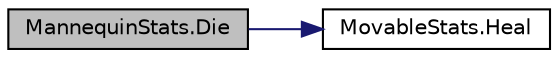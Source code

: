 digraph "MannequinStats.Die"
{
 // INTERACTIVE_SVG=YES
 // LATEX_PDF_SIZE
  bgcolor="transparent";
  edge [fontname="Helvetica",fontsize="10",labelfontname="Helvetica",labelfontsize="10"];
  node [fontname="Helvetica",fontsize="10",shape=record];
  rankdir="LR";
  Node1 [label="MannequinStats.Die",height=0.2,width=0.4,color="black", fillcolor="grey75", style="filled", fontcolor="black",tooltip="Function that implements what is done when this entity dies."];
  Node1 -> Node2 [color="midnightblue",fontsize="10",style="solid",fontname="Helvetica"];
  Node2 [label="MovableStats.Heal",height=0.2,width=0.4,color="black",URL="$class_movable_stats.html#a8db5075f6cb3977efdc5c92f2fb927f5",tooltip=" "];
}
